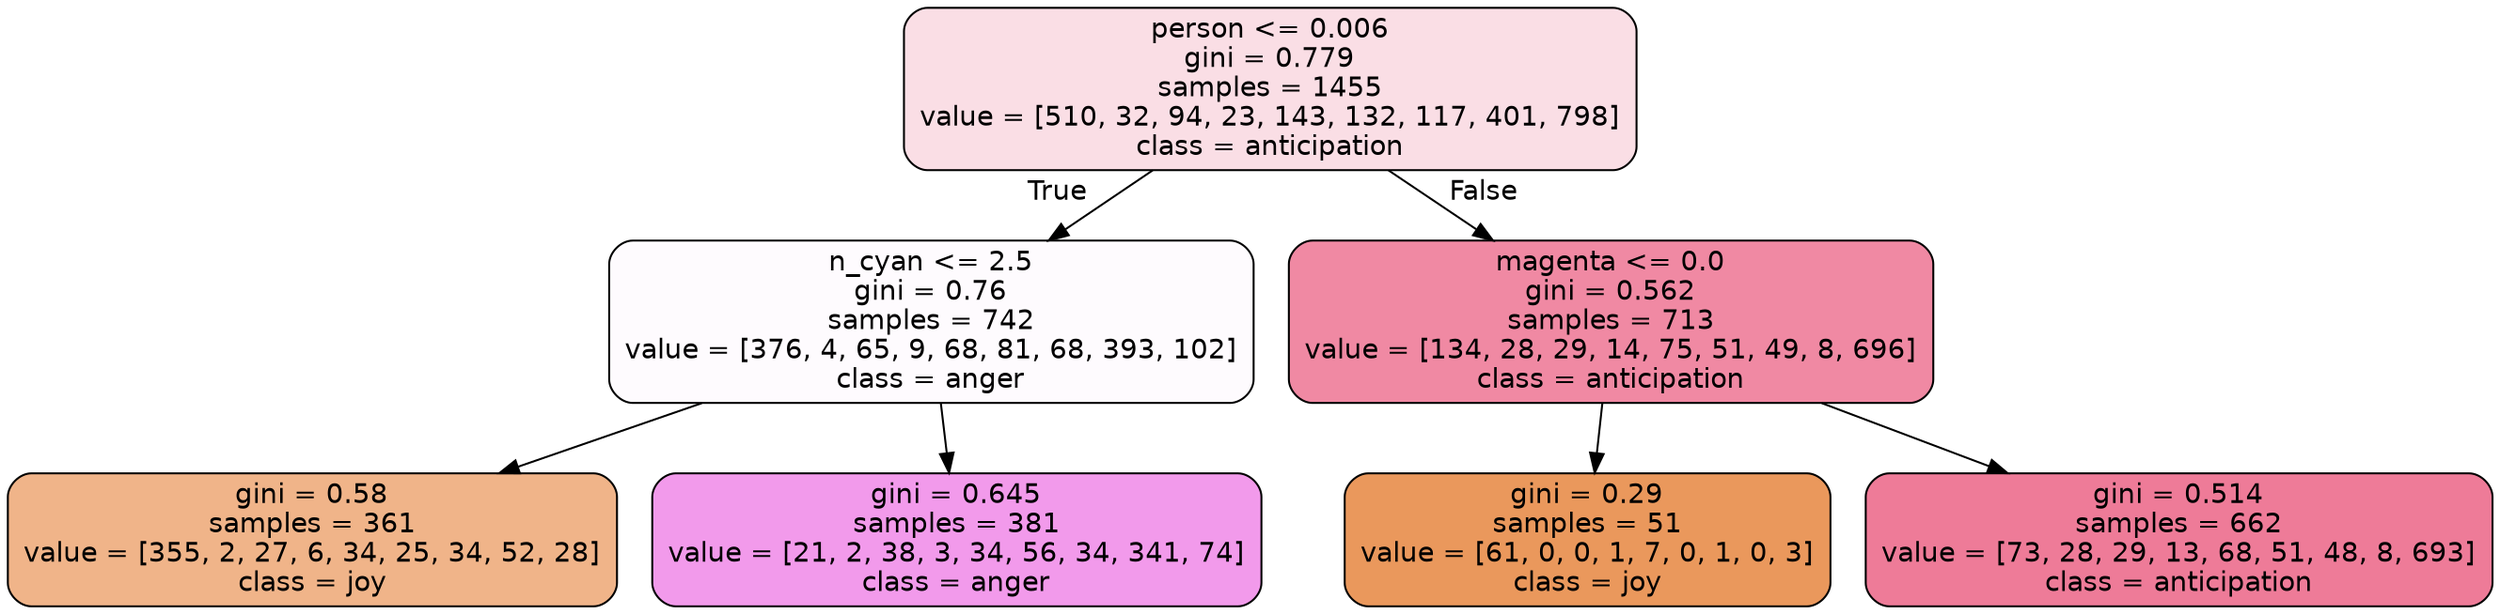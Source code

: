 digraph Tree {
node [shape=box, style="filled, rounded", color="black", fontname=helvetica] ;
edge [fontname=helvetica] ;
0 [label="person <= 0.006\ngini = 0.779\nsamples = 1455\nvalue = [510, 32, 94, 23, 143, 132, 117, 401, 798]\nclass = anticipation", fillcolor="#e539642a"] ;
1 [label="n_cyan <= 2.5\ngini = 0.76\nsamples = 742\nvalue = [376, 4, 65, 9, 68, 81, 68, 393, 102]\nclass = anger", fillcolor="#e539d705"] ;
0 -> 1 [labeldistance=2.5, labelangle=45, headlabel="True"] ;
2 [label="gini = 0.58\nsamples = 361\nvalue = [355, 2, 27, 6, 34, 25, 34, 52, 28]\nclass = joy", fillcolor="#e5813997"] ;
1 -> 2 ;
3 [label="gini = 0.645\nsamples = 381\nvalue = [21, 2, 38, 3, 34, 56, 34, 341, 74]\nclass = anger", fillcolor="#e539d781"] ;
1 -> 3 ;
4 [label="magenta <= 0.0\ngini = 0.562\nsamples = 713\nvalue = [134, 28, 29, 14, 75, 51, 49, 8, 696]\nclass = anticipation", fillcolor="#e5396497"] ;
0 -> 4 [labeldistance=2.5, labelangle=-45, headlabel="False"] ;
5 [label="gini = 0.29\nsamples = 51\nvalue = [61, 0, 0, 1, 7, 0, 1, 0, 3]\nclass = joy", fillcolor="#e58139d1"] ;
4 -> 5 ;
6 [label="gini = 0.514\nsamples = 662\nvalue = [73, 28, 29, 13, 68, 51, 48, 8, 693]\nclass = anticipation", fillcolor="#e53964a9"] ;
4 -> 6 ;
}